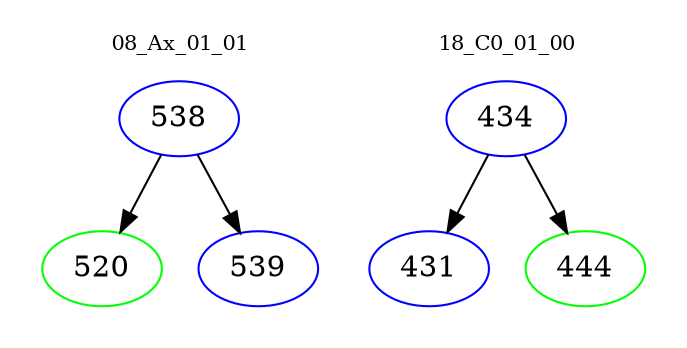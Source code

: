 digraph{
subgraph cluster_0 {
color = white
label = "08_Ax_01_01";
fontsize=10;
T0_538 [label="538", color="blue"]
T0_538 -> T0_520 [color="black"]
T0_520 [label="520", color="green"]
T0_538 -> T0_539 [color="black"]
T0_539 [label="539", color="blue"]
}
subgraph cluster_1 {
color = white
label = "18_C0_01_00";
fontsize=10;
T1_434 [label="434", color="blue"]
T1_434 -> T1_431 [color="black"]
T1_431 [label="431", color="blue"]
T1_434 -> T1_444 [color="black"]
T1_444 [label="444", color="green"]
}
}
